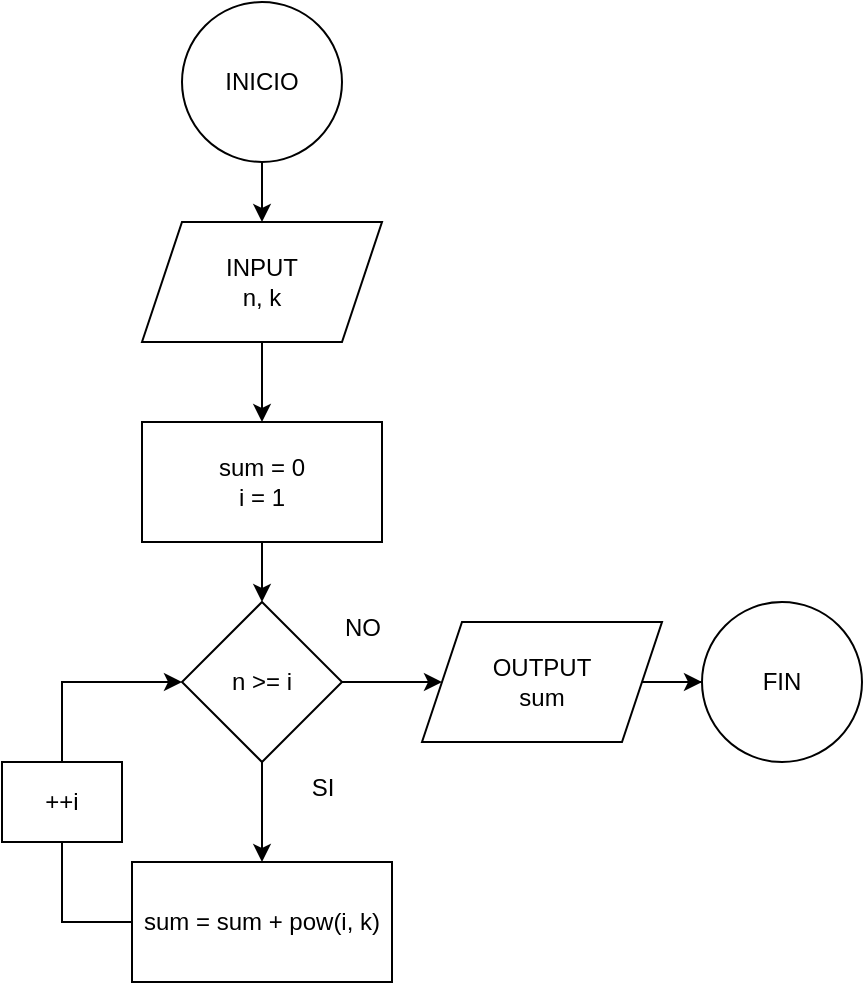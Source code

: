 <mxfile version="24.3.1" type="google">
  <diagram name="Página-1" id="4NajoY78vStF8M3oIZgW">
    <mxGraphModel grid="1" page="1" gridSize="10" guides="1" tooltips="1" connect="1" arrows="1" fold="1" pageScale="1" pageWidth="827" pageHeight="1169" math="0" shadow="0">
      <root>
        <mxCell id="0" />
        <mxCell id="1" parent="0" />
        <mxCell id="VGTgTIE-4YaxB07B-bM7-4" value="" style="edgeStyle=orthogonalEdgeStyle;rounded=0;orthogonalLoop=1;jettySize=auto;html=1;" edge="1" parent="1" source="VGTgTIE-4YaxB07B-bM7-2" target="VGTgTIE-4YaxB07B-bM7-3">
          <mxGeometry relative="1" as="geometry" />
        </mxCell>
        <mxCell id="VGTgTIE-4YaxB07B-bM7-2" value="INICIO" style="ellipse;whiteSpace=wrap;html=1;" vertex="1" parent="1">
          <mxGeometry x="280" y="20" width="80" height="80" as="geometry" />
        </mxCell>
        <mxCell id="VGTgTIE-4YaxB07B-bM7-6" value="" style="edgeStyle=orthogonalEdgeStyle;rounded=0;orthogonalLoop=1;jettySize=auto;html=1;" edge="1" parent="1" source="VGTgTIE-4YaxB07B-bM7-3" target="VGTgTIE-4YaxB07B-bM7-5">
          <mxGeometry relative="1" as="geometry" />
        </mxCell>
        <mxCell id="VGTgTIE-4YaxB07B-bM7-3" value="INPUT&lt;div&gt;n, k&lt;/div&gt;" style="shape=parallelogram;perimeter=parallelogramPerimeter;whiteSpace=wrap;html=1;fixedSize=1;" vertex="1" parent="1">
          <mxGeometry x="260" y="130" width="120" height="60" as="geometry" />
        </mxCell>
        <mxCell id="VGTgTIE-4YaxB07B-bM7-9" value="" style="edgeStyle=orthogonalEdgeStyle;rounded=0;orthogonalLoop=1;jettySize=auto;html=1;" edge="1" parent="1" source="VGTgTIE-4YaxB07B-bM7-5" target="VGTgTIE-4YaxB07B-bM7-8">
          <mxGeometry relative="1" as="geometry" />
        </mxCell>
        <mxCell id="VGTgTIE-4YaxB07B-bM7-5" value="sum = 0&lt;div&gt;i = 1&lt;/div&gt;" style="whiteSpace=wrap;html=1;" vertex="1" parent="1">
          <mxGeometry x="260" y="230" width="120" height="60" as="geometry" />
        </mxCell>
        <mxCell id="VGTgTIE-4YaxB07B-bM7-11" value="" style="edgeStyle=orthogonalEdgeStyle;rounded=0;orthogonalLoop=1;jettySize=auto;html=1;" edge="1" parent="1" source="VGTgTIE-4YaxB07B-bM7-8" target="VGTgTIE-4YaxB07B-bM7-10">
          <mxGeometry relative="1" as="geometry" />
        </mxCell>
        <mxCell id="VGTgTIE-4YaxB07B-bM7-17" value="" style="edgeStyle=orthogonalEdgeStyle;rounded=0;orthogonalLoop=1;jettySize=auto;html=1;" edge="1" parent="1" source="VGTgTIE-4YaxB07B-bM7-8" target="VGTgTIE-4YaxB07B-bM7-16">
          <mxGeometry relative="1" as="geometry" />
        </mxCell>
        <mxCell id="VGTgTIE-4YaxB07B-bM7-8" value="n &amp;gt;= i" style="rhombus;whiteSpace=wrap;html=1;" vertex="1" parent="1">
          <mxGeometry x="280" y="320" width="80" height="80" as="geometry" />
        </mxCell>
        <mxCell id="VGTgTIE-4YaxB07B-bM7-14" value="" style="edgeStyle=orthogonalEdgeStyle;rounded=0;orthogonalLoop=1;jettySize=auto;html=1;" edge="1" parent="1" source="VGTgTIE-4YaxB07B-bM7-10" target="VGTgTIE-4YaxB07B-bM7-13">
          <mxGeometry relative="1" as="geometry" />
        </mxCell>
        <mxCell id="VGTgTIE-4YaxB07B-bM7-10" value="OUTPUT&lt;div&gt;sum&lt;/div&gt;" style="shape=parallelogram;perimeter=parallelogramPerimeter;whiteSpace=wrap;html=1;fixedSize=1;" vertex="1" parent="1">
          <mxGeometry x="400" y="330" width="120" height="60" as="geometry" />
        </mxCell>
        <mxCell id="VGTgTIE-4YaxB07B-bM7-12" value="NO" style="text;html=1;align=center;verticalAlign=middle;resizable=0;points=[];autosize=1;strokeColor=none;fillColor=none;" vertex="1" parent="1">
          <mxGeometry x="350" y="318" width="40" height="30" as="geometry" />
        </mxCell>
        <mxCell id="VGTgTIE-4YaxB07B-bM7-13" value="FIN" style="ellipse;whiteSpace=wrap;html=1;" vertex="1" parent="1">
          <mxGeometry x="540" y="320" width="80" height="80" as="geometry" />
        </mxCell>
        <mxCell id="VGTgTIE-4YaxB07B-bM7-15" value="SI" style="text;html=1;align=center;verticalAlign=middle;resizable=0;points=[];autosize=1;strokeColor=none;fillColor=none;" vertex="1" parent="1">
          <mxGeometry x="335" y="398" width="30" height="30" as="geometry" />
        </mxCell>
        <mxCell id="VGTgTIE-4YaxB07B-bM7-18" style="edgeStyle=orthogonalEdgeStyle;rounded=0;orthogonalLoop=1;jettySize=auto;html=1;entryX=0;entryY=0.5;entryDx=0;entryDy=0;" edge="1" parent="1" source="VGTgTIE-4YaxB07B-bM7-16" target="VGTgTIE-4YaxB07B-bM7-8">
          <mxGeometry relative="1" as="geometry">
            <Array as="points">
              <mxPoint x="220" y="480" />
              <mxPoint x="220" y="360" />
            </Array>
          </mxGeometry>
        </mxCell>
        <mxCell id="VGTgTIE-4YaxB07B-bM7-16" value="sum = sum + pow(i, k)" style="whiteSpace=wrap;html=1;" vertex="1" parent="1">
          <mxGeometry x="255" y="450" width="130" height="60" as="geometry" />
        </mxCell>
        <mxCell id="VGTgTIE-4YaxB07B-bM7-19" value="++i" style="whiteSpace=wrap;html=1;" vertex="1" parent="1">
          <mxGeometry x="190" y="400" width="60" height="40" as="geometry" />
        </mxCell>
      </root>
    </mxGraphModel>
  </diagram>
</mxfile>
